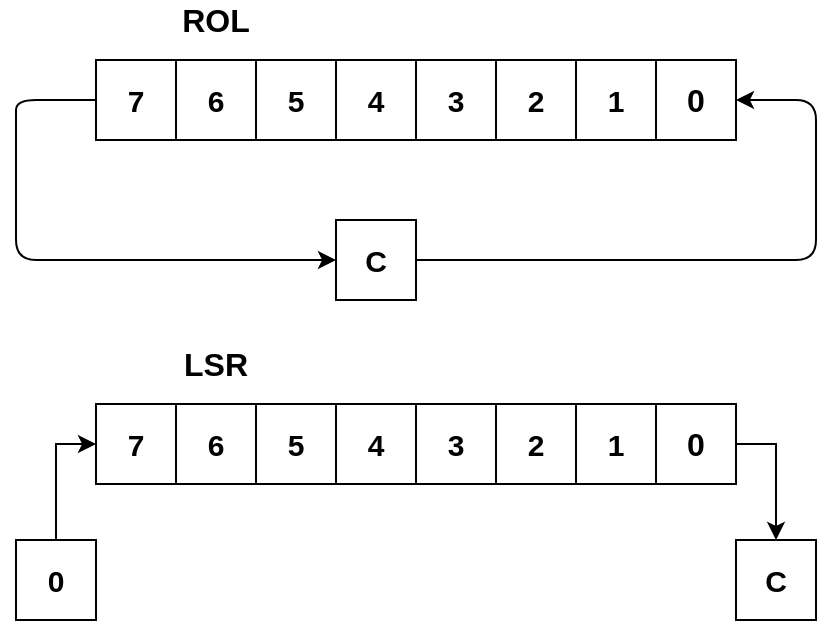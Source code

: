 <mxfile version="12.1.9" type="device" pages="1"><diagram id="h0N-akwZb5T2X6MAoGv7" name="Page-1"><mxGraphModel dx="772" dy="483" grid="1" gridSize="10" guides="1" tooltips="1" connect="1" arrows="1" fold="1" page="1" pageScale="1" pageWidth="827" pageHeight="1169" math="0" shadow="0"><root><mxCell id="0"/><mxCell id="1" parent="0"/><mxCell id="J62Fcmo9KFmA8BBcKO4h-1" value="" style="whiteSpace=wrap;html=1;aspect=fixed;" vertex="1" parent="1"><mxGeometry x="200" y="80" width="40" height="40" as="geometry"/></mxCell><mxCell id="J62Fcmo9KFmA8BBcKO4h-2" value="" style="whiteSpace=wrap;html=1;aspect=fixed;" vertex="1" parent="1"><mxGeometry x="240" y="80" width="40" height="40" as="geometry"/></mxCell><mxCell id="J62Fcmo9KFmA8BBcKO4h-3" value="" style="whiteSpace=wrap;html=1;aspect=fixed;" vertex="1" parent="1"><mxGeometry x="320" y="160" width="40" height="40" as="geometry"/></mxCell><mxCell id="J62Fcmo9KFmA8BBcKO4h-5" value="" style="whiteSpace=wrap;html=1;aspect=fixed;" vertex="1" parent="1"><mxGeometry x="280" y="80" width="40" height="40" as="geometry"/></mxCell><mxCell id="J62Fcmo9KFmA8BBcKO4h-6" value="" style="whiteSpace=wrap;html=1;aspect=fixed;" vertex="1" parent="1"><mxGeometry x="320" y="80" width="40" height="40" as="geometry"/></mxCell><mxCell id="J62Fcmo9KFmA8BBcKO4h-7" value="" style="whiteSpace=wrap;html=1;aspect=fixed;" vertex="1" parent="1"><mxGeometry x="480" y="80" width="40" height="40" as="geometry"/></mxCell><mxCell id="J62Fcmo9KFmA8BBcKO4h-8" value="" style="whiteSpace=wrap;html=1;aspect=fixed;" vertex="1" parent="1"><mxGeometry x="360" y="80" width="40" height="40" as="geometry"/></mxCell><mxCell id="J62Fcmo9KFmA8BBcKO4h-9" value="" style="whiteSpace=wrap;html=1;aspect=fixed;" vertex="1" parent="1"><mxGeometry x="440" y="80" width="40" height="40" as="geometry"/></mxCell><mxCell id="J62Fcmo9KFmA8BBcKO4h-10" value="" style="whiteSpace=wrap;html=1;aspect=fixed;" vertex="1" parent="1"><mxGeometry x="400" y="80" width="40" height="40" as="geometry"/></mxCell><mxCell id="J62Fcmo9KFmA8BBcKO4h-12" value="C" style="text;html=1;strokeColor=none;fillColor=none;align=center;verticalAlign=middle;whiteSpace=wrap;rounded=0;fontStyle=1;fontSize=15;" vertex="1" parent="1"><mxGeometry x="320" y="170" width="40" height="20" as="geometry"/></mxCell><mxCell id="J62Fcmo9KFmA8BBcKO4h-13" value="7" style="text;html=1;strokeColor=none;fillColor=none;align=center;verticalAlign=middle;whiteSpace=wrap;rounded=0;fontStyle=1;fontSize=15;" vertex="1" parent="1"><mxGeometry x="200" y="90" width="40" height="20" as="geometry"/></mxCell><mxCell id="J62Fcmo9KFmA8BBcKO4h-14" value="6" style="text;html=1;strokeColor=none;fillColor=none;align=center;verticalAlign=middle;whiteSpace=wrap;rounded=0;fontStyle=1;fontSize=15;" vertex="1" parent="1"><mxGeometry x="240" y="90" width="40" height="20" as="geometry"/></mxCell><mxCell id="J62Fcmo9KFmA8BBcKO4h-15" value="5" style="text;html=1;strokeColor=none;fillColor=none;align=center;verticalAlign=middle;whiteSpace=wrap;rounded=0;fontStyle=1;fontSize=15;" vertex="1" parent="1"><mxGeometry x="280" y="90" width="40" height="20" as="geometry"/></mxCell><mxCell id="J62Fcmo9KFmA8BBcKO4h-16" value="4" style="text;html=1;strokeColor=none;fillColor=none;align=center;verticalAlign=middle;whiteSpace=wrap;rounded=0;fontStyle=1;fontSize=15;" vertex="1" parent="1"><mxGeometry x="320" y="90" width="40" height="20" as="geometry"/></mxCell><mxCell id="J62Fcmo9KFmA8BBcKO4h-17" value="3" style="text;html=1;strokeColor=none;fillColor=none;align=center;verticalAlign=middle;whiteSpace=wrap;rounded=0;fontStyle=1;fontSize=15;" vertex="1" parent="1"><mxGeometry x="360" y="90" width="40" height="20" as="geometry"/></mxCell><mxCell id="J62Fcmo9KFmA8BBcKO4h-18" value="2" style="text;html=1;strokeColor=none;fillColor=none;align=center;verticalAlign=middle;whiteSpace=wrap;rounded=0;fontStyle=1;fontSize=15;" vertex="1" parent="1"><mxGeometry x="400" y="90" width="40" height="20" as="geometry"/></mxCell><mxCell id="J62Fcmo9KFmA8BBcKO4h-19" value="1" style="text;html=1;strokeColor=none;fillColor=none;align=center;verticalAlign=middle;whiteSpace=wrap;rounded=0;fontStyle=1;fontSize=15;" vertex="1" parent="1"><mxGeometry x="440" y="90" width="40" height="20" as="geometry"/></mxCell><mxCell id="J62Fcmo9KFmA8BBcKO4h-20" value="&lt;b&gt;&lt;font style=&quot;font-size: 16px&quot;&gt;0&lt;/font&gt;&lt;/b&gt;" style="text;html=1;strokeColor=none;fillColor=none;align=center;verticalAlign=middle;whiteSpace=wrap;rounded=0;" vertex="1" parent="1"><mxGeometry x="480" y="90" width="40" height="20" as="geometry"/></mxCell><mxCell id="J62Fcmo9KFmA8BBcKO4h-21" value="" style="endArrow=none;html=1;fontSize=15;" edge="1" parent="1"><mxGeometry width="50" height="50" relative="1" as="geometry"><mxPoint x="160" y="150" as="sourcePoint"/><mxPoint x="200" y="100" as="targetPoint"/><Array as="points"><mxPoint x="160" y="120"/><mxPoint x="160" y="100"/></Array></mxGeometry></mxCell><mxCell id="J62Fcmo9KFmA8BBcKO4h-22" value="" style="endArrow=classic;html=1;fontSize=15;entryX=0;entryY=0.5;entryDx=0;entryDy=0;" edge="1" parent="1" target="J62Fcmo9KFmA8BBcKO4h-12"><mxGeometry width="50" height="50" relative="1" as="geometry"><mxPoint x="160" y="150" as="sourcePoint"/><mxPoint x="200" y="220" as="targetPoint"/><Array as="points"><mxPoint x="160" y="180"/></Array></mxGeometry></mxCell><mxCell id="J62Fcmo9KFmA8BBcKO4h-23" value="" style="endArrow=classic;html=1;fontSize=15;" edge="1" parent="1"><mxGeometry width="50" height="50" relative="1" as="geometry"><mxPoint x="560" y="140" as="sourcePoint"/><mxPoint x="520" y="100" as="targetPoint"/><Array as="points"><mxPoint x="560" y="100"/></Array></mxGeometry></mxCell><mxCell id="J62Fcmo9KFmA8BBcKO4h-25" value="" style="endArrow=none;html=1;fontSize=15;exitX=1;exitY=0.5;exitDx=0;exitDy=0;" edge="1" parent="1" source="J62Fcmo9KFmA8BBcKO4h-12"><mxGeometry width="50" height="50" relative="1" as="geometry"><mxPoint x="435" y="195" as="sourcePoint"/><mxPoint x="560" y="140" as="targetPoint"/><Array as="points"><mxPoint x="560" y="180"/></Array></mxGeometry></mxCell><mxCell id="J62Fcmo9KFmA8BBcKO4h-26" value="&lt;b&gt;&lt;font style=&quot;font-size: 16px&quot;&gt;ROL&lt;/font&gt;&lt;/b&gt;" style="text;html=1;strokeColor=none;fillColor=none;align=center;verticalAlign=middle;whiteSpace=wrap;rounded=0;fontSize=15;" vertex="1" parent="1"><mxGeometry x="240" y="50" width="40" height="20" as="geometry"/></mxCell><mxCell id="J62Fcmo9KFmA8BBcKO4h-96" value="" style="whiteSpace=wrap;html=1;aspect=fixed;" vertex="1" parent="1"><mxGeometry x="200" y="252" width="40" height="40" as="geometry"/></mxCell><mxCell id="J62Fcmo9KFmA8BBcKO4h-97" value="" style="whiteSpace=wrap;html=1;aspect=fixed;" vertex="1" parent="1"><mxGeometry x="240" y="252" width="40" height="40" as="geometry"/></mxCell><mxCell id="J62Fcmo9KFmA8BBcKO4h-98" value="" style="whiteSpace=wrap;html=1;aspect=fixed;" vertex="1" parent="1"><mxGeometry x="520" y="320" width="40" height="40" as="geometry"/></mxCell><mxCell id="J62Fcmo9KFmA8BBcKO4h-99" value="" style="whiteSpace=wrap;html=1;aspect=fixed;" vertex="1" parent="1"><mxGeometry x="280" y="252" width="40" height="40" as="geometry"/></mxCell><mxCell id="J62Fcmo9KFmA8BBcKO4h-100" value="" style="whiteSpace=wrap;html=1;aspect=fixed;" vertex="1" parent="1"><mxGeometry x="320" y="252" width="40" height="40" as="geometry"/></mxCell><mxCell id="J62Fcmo9KFmA8BBcKO4h-101" value="" style="whiteSpace=wrap;html=1;aspect=fixed;" vertex="1" parent="1"><mxGeometry x="480" y="252" width="40" height="40" as="geometry"/></mxCell><mxCell id="J62Fcmo9KFmA8BBcKO4h-102" value="" style="whiteSpace=wrap;html=1;aspect=fixed;" vertex="1" parent="1"><mxGeometry x="360" y="252" width="40" height="40" as="geometry"/></mxCell><mxCell id="J62Fcmo9KFmA8BBcKO4h-103" value="" style="whiteSpace=wrap;html=1;aspect=fixed;" vertex="1" parent="1"><mxGeometry x="440" y="252" width="40" height="40" as="geometry"/></mxCell><mxCell id="J62Fcmo9KFmA8BBcKO4h-104" value="" style="whiteSpace=wrap;html=1;aspect=fixed;" vertex="1" parent="1"><mxGeometry x="400" y="252" width="40" height="40" as="geometry"/></mxCell><mxCell id="J62Fcmo9KFmA8BBcKO4h-105" value="C" style="text;html=1;strokeColor=none;fillColor=none;align=center;verticalAlign=middle;whiteSpace=wrap;rounded=0;fontStyle=1;fontSize=15;" vertex="1" parent="1"><mxGeometry x="520" y="330" width="40" height="20" as="geometry"/></mxCell><mxCell id="J62Fcmo9KFmA8BBcKO4h-106" value="7" style="text;html=1;strokeColor=none;fillColor=none;align=center;verticalAlign=middle;whiteSpace=wrap;rounded=0;fontStyle=1;fontSize=15;" vertex="1" parent="1"><mxGeometry x="200" y="262" width="40" height="20" as="geometry"/></mxCell><mxCell id="J62Fcmo9KFmA8BBcKO4h-107" value="6" style="text;html=1;strokeColor=none;fillColor=none;align=center;verticalAlign=middle;whiteSpace=wrap;rounded=0;fontStyle=1;fontSize=15;" vertex="1" parent="1"><mxGeometry x="240" y="262" width="40" height="20" as="geometry"/></mxCell><mxCell id="J62Fcmo9KFmA8BBcKO4h-108" value="5" style="text;html=1;strokeColor=none;fillColor=none;align=center;verticalAlign=middle;whiteSpace=wrap;rounded=0;fontStyle=1;fontSize=15;" vertex="1" parent="1"><mxGeometry x="280" y="262" width="40" height="20" as="geometry"/></mxCell><mxCell id="J62Fcmo9KFmA8BBcKO4h-109" value="4" style="text;html=1;strokeColor=none;fillColor=none;align=center;verticalAlign=middle;whiteSpace=wrap;rounded=0;fontStyle=1;fontSize=15;" vertex="1" parent="1"><mxGeometry x="320" y="262" width="40" height="20" as="geometry"/></mxCell><mxCell id="J62Fcmo9KFmA8BBcKO4h-110" value="3" style="text;html=1;strokeColor=none;fillColor=none;align=center;verticalAlign=middle;whiteSpace=wrap;rounded=0;fontStyle=1;fontSize=15;" vertex="1" parent="1"><mxGeometry x="360" y="262" width="40" height="20" as="geometry"/></mxCell><mxCell id="J62Fcmo9KFmA8BBcKO4h-111" value="2" style="text;html=1;strokeColor=none;fillColor=none;align=center;verticalAlign=middle;whiteSpace=wrap;rounded=0;fontStyle=1;fontSize=15;" vertex="1" parent="1"><mxGeometry x="400" y="262" width="40" height="20" as="geometry"/></mxCell><mxCell id="J62Fcmo9KFmA8BBcKO4h-112" value="1" style="text;html=1;strokeColor=none;fillColor=none;align=center;verticalAlign=middle;whiteSpace=wrap;rounded=0;fontStyle=1;fontSize=15;" vertex="1" parent="1"><mxGeometry x="440" y="262" width="40" height="20" as="geometry"/></mxCell><mxCell id="J62Fcmo9KFmA8BBcKO4h-121" value="" style="edgeStyle=orthogonalEdgeStyle;rounded=0;orthogonalLoop=1;jettySize=auto;html=1;fontSize=15;entryX=0.5;entryY=0;entryDx=0;entryDy=0;" edge="1" parent="1" source="J62Fcmo9KFmA8BBcKO4h-113" target="J62Fcmo9KFmA8BBcKO4h-98"><mxGeometry relative="1" as="geometry"><mxPoint x="600" y="272" as="targetPoint"/><Array as="points"><mxPoint x="540" y="272"/></Array></mxGeometry></mxCell><mxCell id="J62Fcmo9KFmA8BBcKO4h-113" value="&lt;b&gt;&lt;font style=&quot;font-size: 16px&quot;&gt;0&lt;/font&gt;&lt;/b&gt;" style="text;html=1;strokeColor=none;fillColor=none;align=center;verticalAlign=middle;whiteSpace=wrap;rounded=0;" vertex="1" parent="1"><mxGeometry x="480" y="262" width="40" height="20" as="geometry"/></mxCell><mxCell id="J62Fcmo9KFmA8BBcKO4h-118" value="&lt;b&gt;&lt;font style=&quot;font-size: 16px&quot;&gt;LSR&lt;/font&gt;&lt;/b&gt;" style="text;html=1;strokeColor=none;fillColor=none;align=center;verticalAlign=middle;whiteSpace=wrap;rounded=0;fontSize=15;" vertex="1" parent="1"><mxGeometry x="240" y="222" width="40" height="20" as="geometry"/></mxCell><mxCell id="J62Fcmo9KFmA8BBcKO4h-123" style="edgeStyle=orthogonalEdgeStyle;rounded=0;orthogonalLoop=1;jettySize=auto;html=1;exitX=0.5;exitY=0;exitDx=0;exitDy=0;entryX=0;entryY=0.5;entryDx=0;entryDy=0;fontSize=15;" edge="1" parent="1" source="J62Fcmo9KFmA8BBcKO4h-122" target="J62Fcmo9KFmA8BBcKO4h-106"><mxGeometry relative="1" as="geometry"/></mxCell><mxCell id="J62Fcmo9KFmA8BBcKO4h-122" value="" style="whiteSpace=wrap;html=1;aspect=fixed;" vertex="1" parent="1"><mxGeometry x="160" y="320" width="40" height="40" as="geometry"/></mxCell><mxCell id="J62Fcmo9KFmA8BBcKO4h-124" value="&lt;b&gt;0&lt;/b&gt;" style="text;html=1;strokeColor=none;fillColor=none;align=center;verticalAlign=middle;whiteSpace=wrap;rounded=0;fontSize=15;" vertex="1" parent="1"><mxGeometry x="160" y="330" width="40" height="20" as="geometry"/></mxCell></root></mxGraphModel></diagram></mxfile>